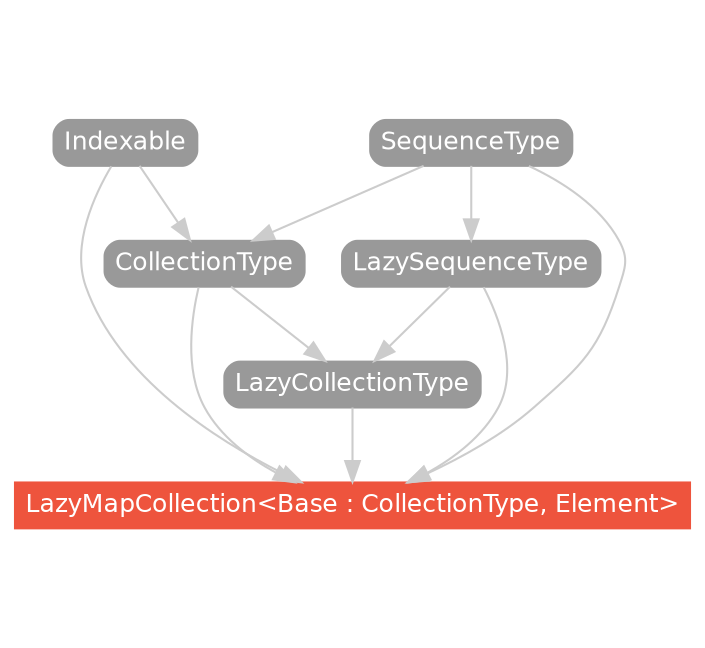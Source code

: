 strict digraph "LazyMapCollection<Base : CollectionType, Element> - Type Hierarchy - SwiftDoc.org" {
    pad="0.1,0.8"
    node [shape=box, style="filled,rounded", color="#999999", fillcolor="#999999", fontcolor=white, fontname=Helvetica, fontnames="Helvetica,sansserif", fontsize=12, margin="0.07,0.05", height="0.3"]
    edge [color="#cccccc"]
    "CollectionType" [URL="/protocol/CollectionType/"]
    "Indexable" [URL="/protocol/Indexable/"]
    "LazyCollectionType" [URL="/protocol/LazyCollectionType/"]
    "LazyMapCollection<Base : CollectionType, Element>" [URL="/type/LazyMapCollection/", style="filled", fillcolor="#ee543d", color="#ee543d"]
    "LazySequenceType" [URL="/protocol/LazySequenceType/"]
    "SequenceType" [URL="/protocol/SequenceType/"]    "LazyCollectionType" -> "LazyMapCollection<Base : CollectionType, Element>"
    "CollectionType" -> "LazyMapCollection<Base : CollectionType, Element>"
    "Indexable" -> "LazyMapCollection<Base : CollectionType, Element>"
    "SequenceType" -> "LazyMapCollection<Base : CollectionType, Element>"
    "LazySequenceType" -> "LazyMapCollection<Base : CollectionType, Element>"
    "CollectionType" -> "LazyCollectionType"
    "LazySequenceType" -> "LazyCollectionType"
    "Indexable" -> "CollectionType"
    "SequenceType" -> "CollectionType"
    "SequenceType" -> "LazySequenceType"
    "Indexable" -> "CollectionType"
    "SequenceType" -> "CollectionType"
    "SequenceType" -> "LazySequenceType"
    subgraph Types {
        rank = max; "LazyMapCollection<Base : CollectionType, Element>";
    }
}